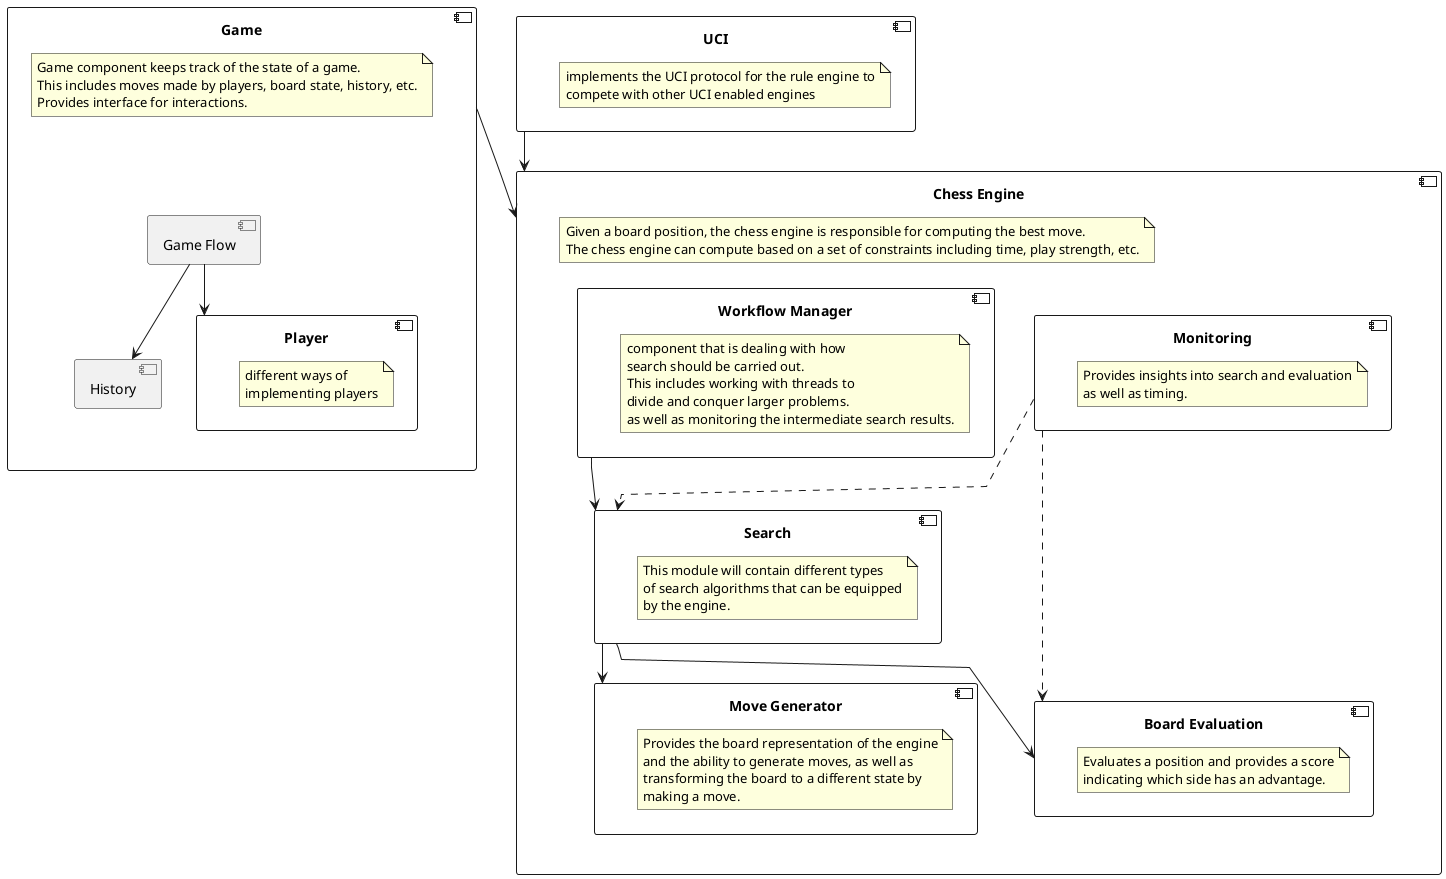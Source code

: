 @startuml

skinparam splines ortho
skinparam linetype polyline

component "Chess Engine" as engine {
    note as engine_desc
        Given a board position, the chess engine is responsible for computing the best move.
        The chess engine can compute based on a set of constraints including time, play strength, etc.
    end note

    component "Search" as search {
        note as search_desc
            This module will contain different types
            of search algorithms that can be equipped
            by the engine.
        end note
    }
    component "Move Generator" as movegen {
        note as movegen_desc
            Provides the board representation of the engine
            and the ability to generate moves, as well as
            transforming the board to a different state by
            making a move.
        end note
    }
    component "Board Evaluation" as evaluation {
        note as evaluation_desc
            Evaluates a position and provides a score
            indicating which side has an advantage.
        end note
    }
    component "Workflow Manager" as workflow {
        note as workflow_desc
            component that is dealing with how
            search should be carried out.
            This includes working with threads to
            divide and conquer larger problems.
            as well as monitoring the intermediate search results.
        end note
    }

    component "Monitoring" as monitor {
        note as monitor_desc
        Provides insights into search and evaluation
        as well as timing.
        end note
    }

    engine_desc -[hidden]-> search
    engine_desc -[hidden]-> workflow
    engine_desc -[hidden]-> evaluation
    workflow --> search
    search --> movegen
    search --> evaluation
    monitor ..> search
    monitor ..> evaluation
}

component Game as game {
    note as game_desc
        Game component keeps track of the state of a game.
        This includes moves made by players, board state, history, etc.
        Provides interface for interactions.
    end note

    component Player as player {
        note as player_desc
            different ways of
            implementing players
        end note
    }

    component "Game Flow" as gameflow {
    }

    component History as history {
    }

    game_desc -[hidden]-> player
    game_desc -[hidden]-> history
    game_desc -[hidden]-> gameflow
    gameflow --> player
    gameflow --> history
}

component UCI as uci {
    note as uci_desc
        implements the UCI protocol for the rule engine to
        compete with other UCI enabled engines
    end note
}


uci --> engine
game --> engine

@enduml
